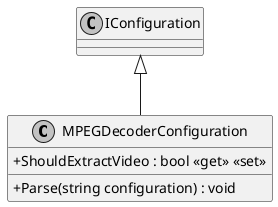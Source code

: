 @startuml
skinparam monochrome true
skinparam classAttributeIconSize 0

class MPEGDecoderConfiguration {
    + ShouldExtractVideo : bool <<get>> <<set>>
    + Parse(string configuration) : void
}

IConfiguration <|-- MPEGDecoderConfiguration
@enduml
